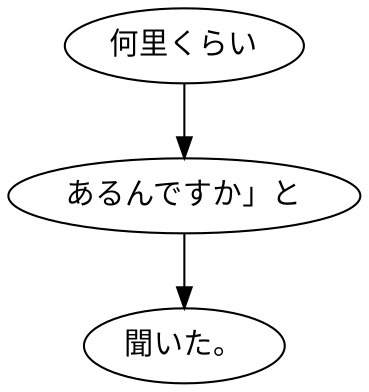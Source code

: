 digraph graph8006 {
	node0 [label="何里くらい"];
	node1 [label="あるんですか」と"];
	node2 [label="聞いた。"];
	node0 -> node1;
	node1 -> node2;
}
